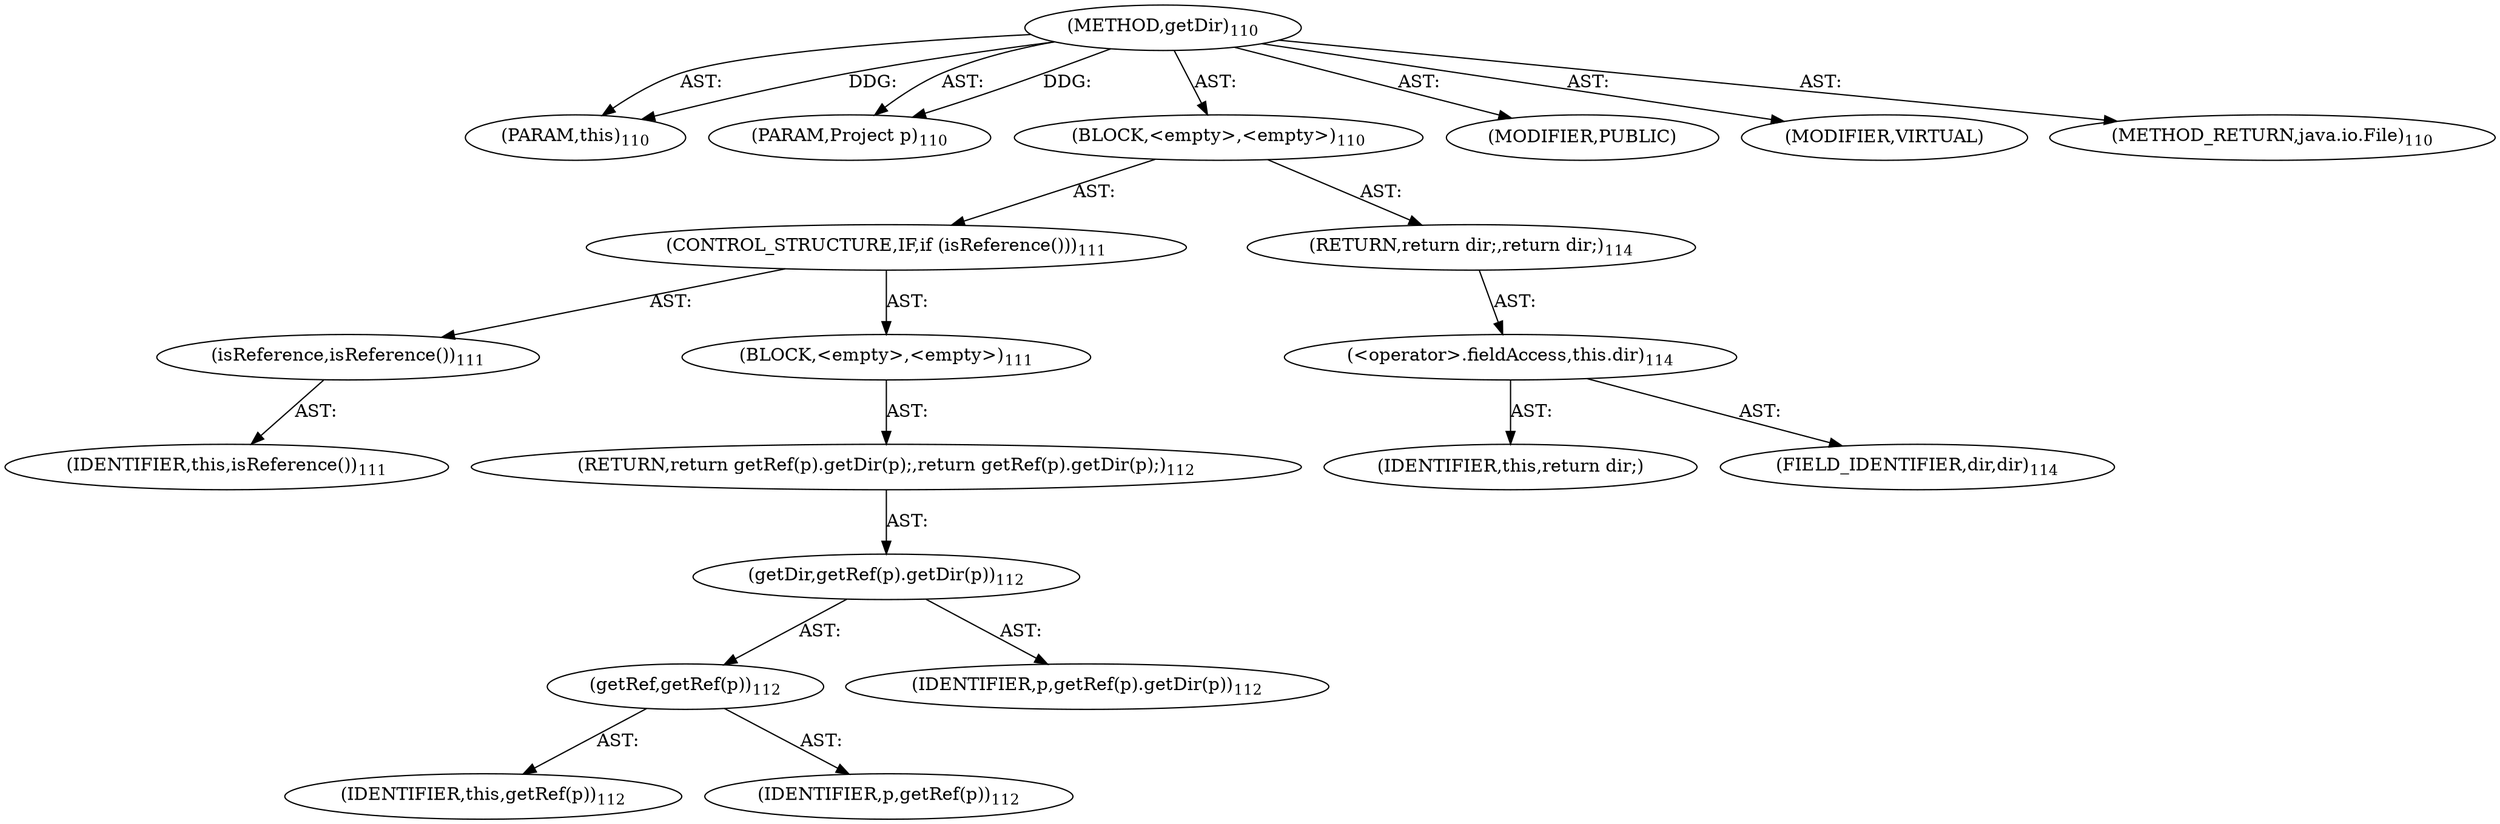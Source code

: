 digraph "getDir" {  
"111669149700" [label = <(METHOD,getDir)<SUB>110</SUB>> ]
"115964116994" [label = <(PARAM,this)<SUB>110</SUB>> ]
"115964117003" [label = <(PARAM,Project p)<SUB>110</SUB>> ]
"25769803782" [label = <(BLOCK,&lt;empty&gt;,&lt;empty&gt;)<SUB>110</SUB>> ]
"47244640258" [label = <(CONTROL_STRUCTURE,IF,if (isReference()))<SUB>111</SUB>> ]
"30064771105" [label = <(isReference,isReference())<SUB>111</SUB>> ]
"68719476740" [label = <(IDENTIFIER,this,isReference())<SUB>111</SUB>> ]
"25769803783" [label = <(BLOCK,&lt;empty&gt;,&lt;empty&gt;)<SUB>111</SUB>> ]
"146028888064" [label = <(RETURN,return getRef(p).getDir(p);,return getRef(p).getDir(p);)<SUB>112</SUB>> ]
"30064771106" [label = <(getDir,getRef(p).getDir(p))<SUB>112</SUB>> ]
"30064771107" [label = <(getRef,getRef(p))<SUB>112</SUB>> ]
"68719476741" [label = <(IDENTIFIER,this,getRef(p))<SUB>112</SUB>> ]
"68719476768" [label = <(IDENTIFIER,p,getRef(p))<SUB>112</SUB>> ]
"68719476769" [label = <(IDENTIFIER,p,getRef(p).getDir(p))<SUB>112</SUB>> ]
"146028888065" [label = <(RETURN,return dir;,return dir;)<SUB>114</SUB>> ]
"30064771108" [label = <(&lt;operator&gt;.fieldAccess,this.dir)<SUB>114</SUB>> ]
"68719476770" [label = <(IDENTIFIER,this,return dir;)> ]
"55834574859" [label = <(FIELD_IDENTIFIER,dir,dir)<SUB>114</SUB>> ]
"133143986186" [label = <(MODIFIER,PUBLIC)> ]
"133143986187" [label = <(MODIFIER,VIRTUAL)> ]
"128849018884" [label = <(METHOD_RETURN,java.io.File)<SUB>110</SUB>> ]
  "111669149700" -> "115964116994"  [ label = "AST: "] 
  "111669149700" -> "115964117003"  [ label = "AST: "] 
  "111669149700" -> "25769803782"  [ label = "AST: "] 
  "111669149700" -> "133143986186"  [ label = "AST: "] 
  "111669149700" -> "133143986187"  [ label = "AST: "] 
  "111669149700" -> "128849018884"  [ label = "AST: "] 
  "25769803782" -> "47244640258"  [ label = "AST: "] 
  "25769803782" -> "146028888065"  [ label = "AST: "] 
  "47244640258" -> "30064771105"  [ label = "AST: "] 
  "47244640258" -> "25769803783"  [ label = "AST: "] 
  "30064771105" -> "68719476740"  [ label = "AST: "] 
  "25769803783" -> "146028888064"  [ label = "AST: "] 
  "146028888064" -> "30064771106"  [ label = "AST: "] 
  "30064771106" -> "30064771107"  [ label = "AST: "] 
  "30064771106" -> "68719476769"  [ label = "AST: "] 
  "30064771107" -> "68719476741"  [ label = "AST: "] 
  "30064771107" -> "68719476768"  [ label = "AST: "] 
  "146028888065" -> "30064771108"  [ label = "AST: "] 
  "30064771108" -> "68719476770"  [ label = "AST: "] 
  "30064771108" -> "55834574859"  [ label = "AST: "] 
  "111669149700" -> "115964116994"  [ label = "DDG: "] 
  "111669149700" -> "115964117003"  [ label = "DDG: "] 
}
